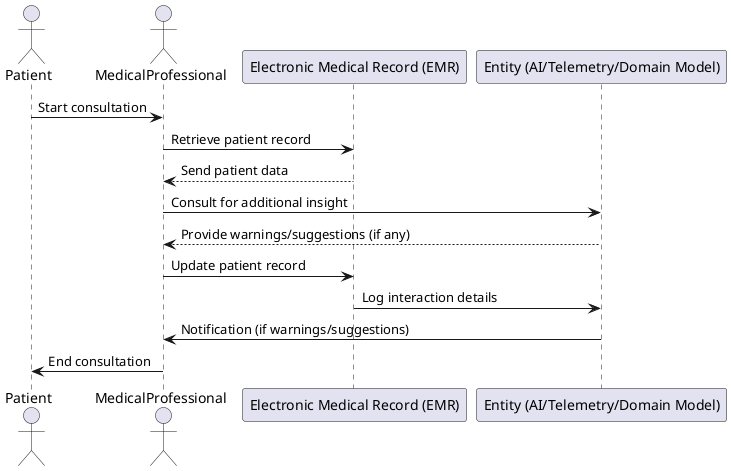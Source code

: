 @startuml
actor Patient
actor MedicalProfessional
participant "Electronic Medical Record (EMR)" as EMR
participant "Entity (AI/Telemetry/Domain Model)" as Entity

' Patient initiates an interaction
Patient -> MedicalProfessional : Start consultation

' Medical Professional accesses EMR for patient details
MedicalProfessional -> EMR : Retrieve patient record
EMR --> MedicalProfessional : Send patient data

' Entity observes the interaction and compares data
MedicalProfessional -> Entity : Consult for additional insight
Entity --> MedicalProfessional : Provide warnings/suggestions (if any)

' Patient data is updated
MedicalProfessional -> EMR : Update patient record
EMR -> Entity : Log interaction details

' Entity observes changes, may notify if specific telemetry matches
Entity -> MedicalProfessional : Notification (if warnings/suggestions)

' Interaction ends
MedicalProfessional -> Patient : End consultation
@enduml
